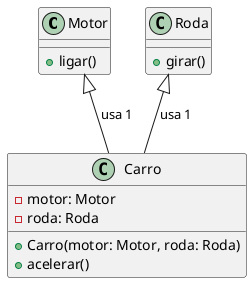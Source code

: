 @startuml Invenção Pura
class Motor {
    +ligar()
}

class Roda {
    +girar()
}

class Carro {
    -motor: Motor
    -roda: Roda

    +Carro(motor: Motor, roda: Roda)
    +acelerar()
}

Motor <|-- Carro: usa 1
Roda <|-- Carro: usa 1
@enduml
